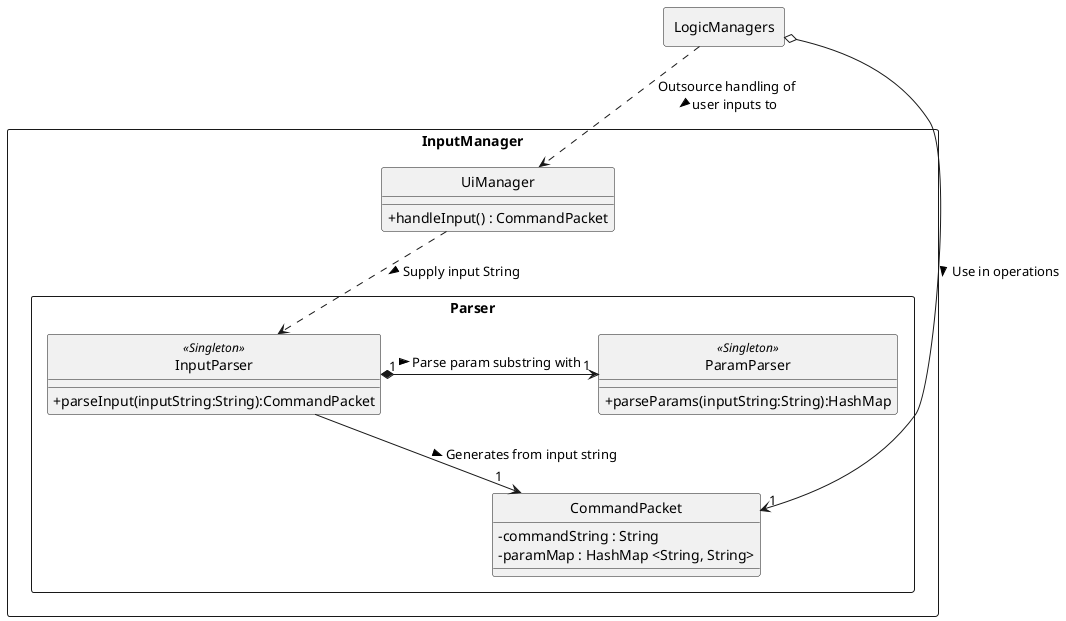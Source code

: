@startuml
hide circle
skinparam classAttributeIconSize 0
skinparam shadowing false
skinparam package<<Layout>> {
  borderColor Transparent
  backgroundColor Transparent
  fontColor Transparent
  stereotypeFontColor Transparent
}

rectangle InputManager {
    rectangle Parser{
        class InputParser <<Singleton>> {
            + parseInput(inputString:String):CommandPacket
        }

        class ParamParser <<Singleton>> {
            + parseParams(inputString:String):HashMap
        }
        InputParser "1" *-> "1"ParamParser : Parse param substring with >

        class CommandPacket {
            - commandString : String
            - paramMap : HashMap <String, String>
        }
    }

    class UiManager {
        + handleInput() : CommandPacket
    }
}

UiManager ..> InputParser : Supply input String >
LogicManagers ..> UiManager : Outsource handling of \nuser inputs to >
InputParser --> "1" CommandPacket : Generates from input string >
LogicManagers o-> "1" CommandPacket : Use in operations >


rectangle LogicManagers {

}



@enduml
